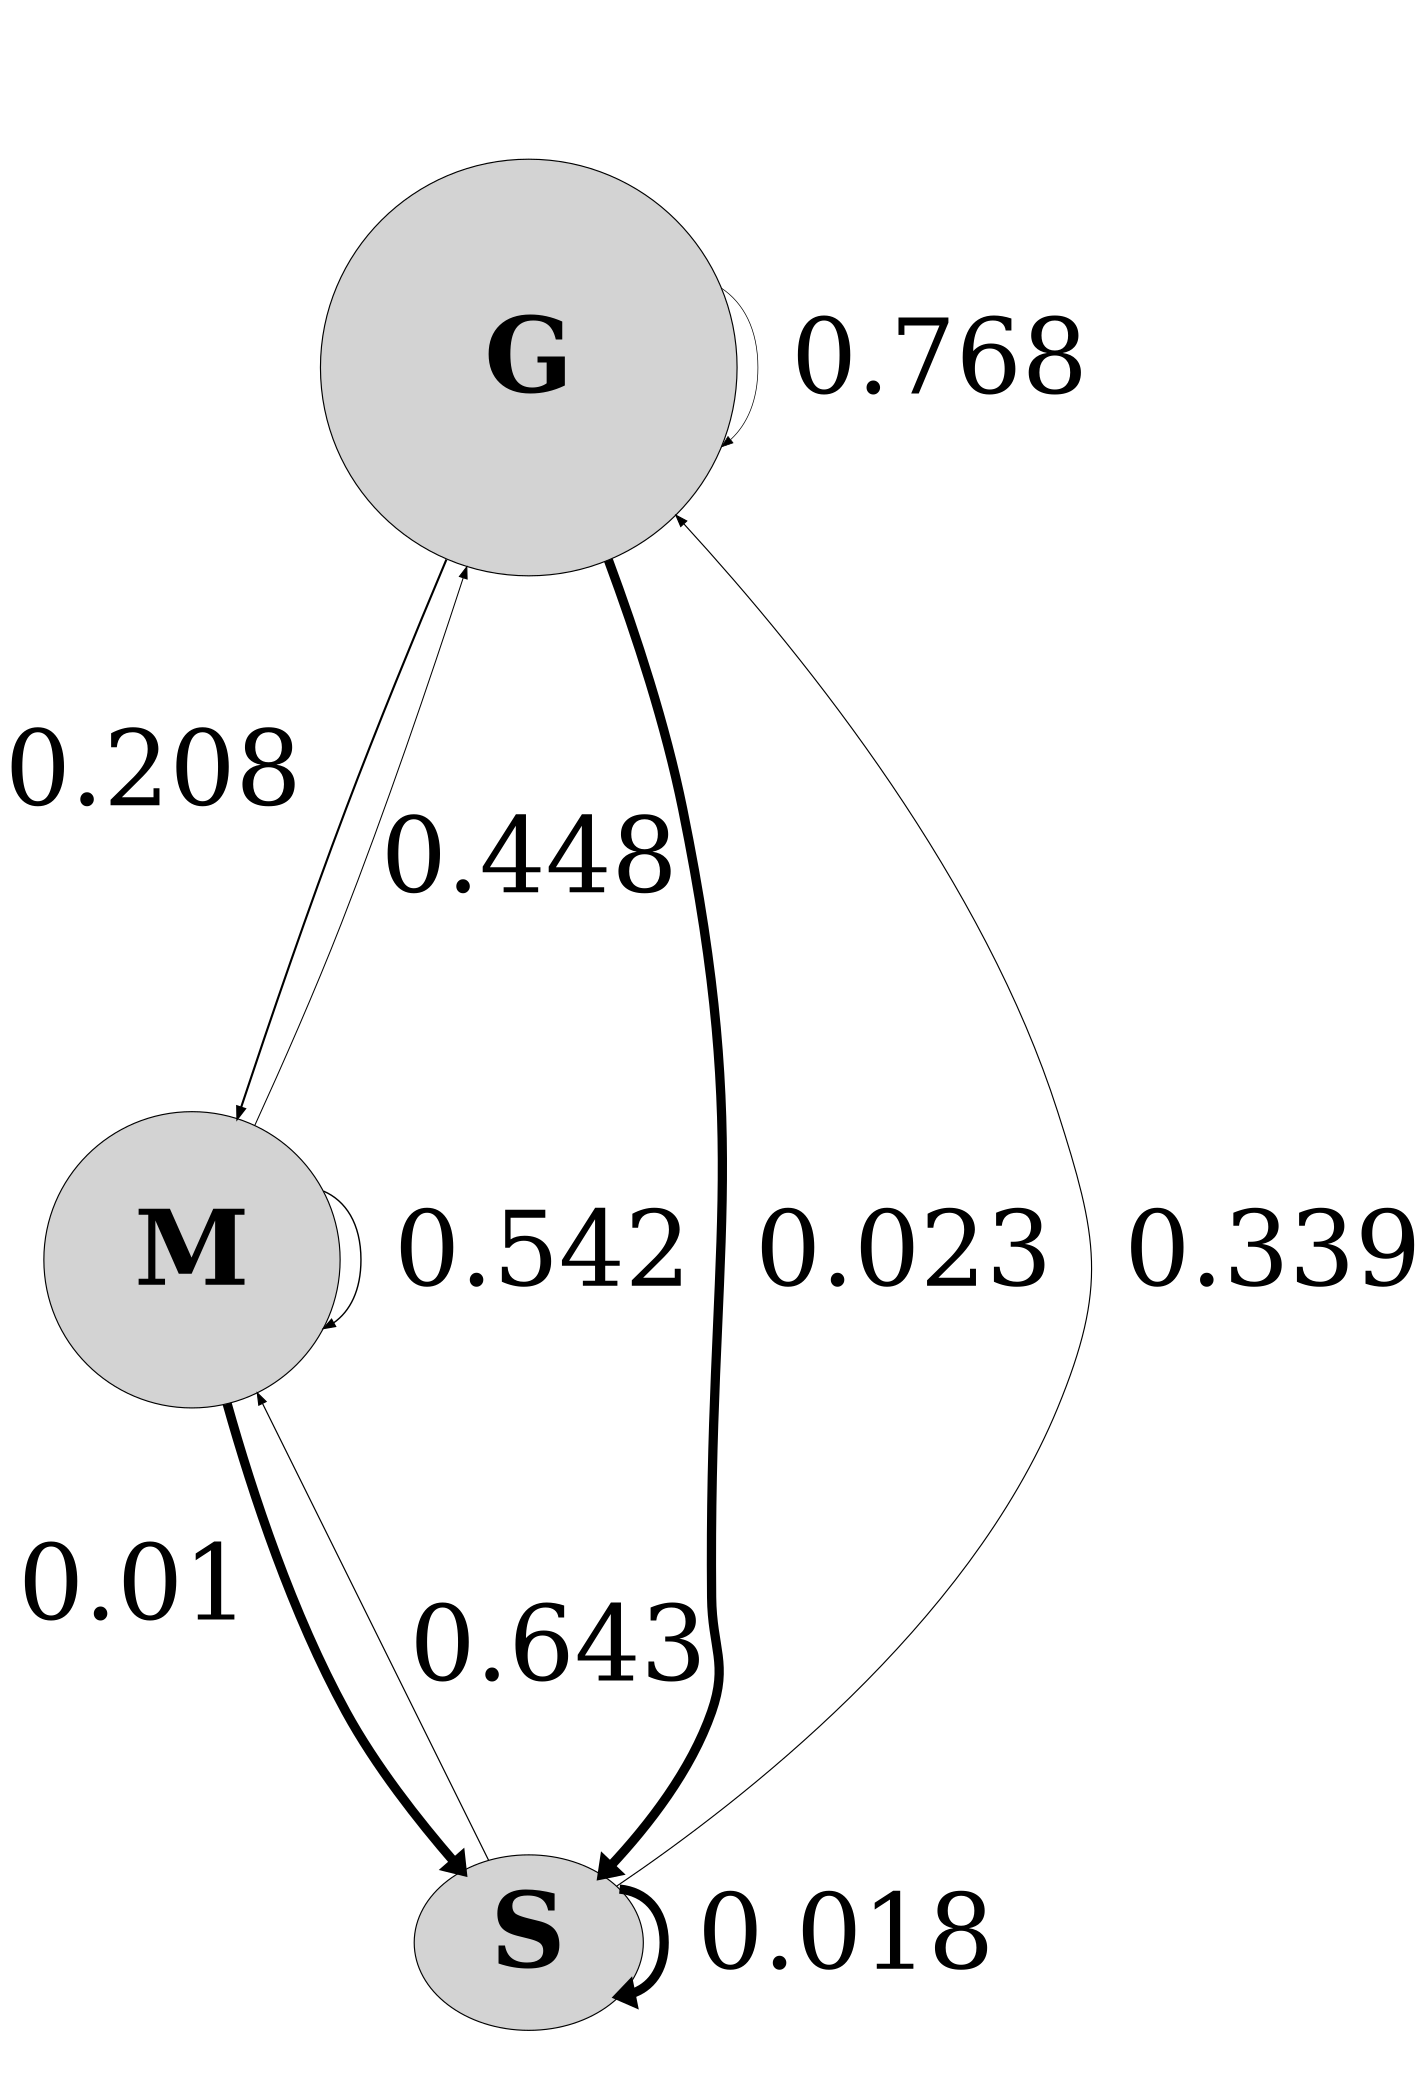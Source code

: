 digraph {
G -> G [label=" 0.768", fontsize="90", penwidth="0.6104"];
G -> M[xlabel="0.208 ", fontsize="90", penwidth="1.8288000000000002"];
G -> S [label=" 0.023", fontsize="90", penwidth="8"];
G [width="5", height="5", fontsize="90", style="filled", fillcolor="lightgrey", label=< <B>G</B> >];
M -> G [label="0.448", fontsize="90", penwidth="0.8952"];
M -> M [label=" 0.542", fontsize="90", penwidth="1.2292"];
M -> S [xlabel="0.01  ", fontsize="90", penwidth="8"];
M [width="3.549", height="3.549", fontsize="90", style="filled", fillcolor="lightgrey", label=< <B>M</B> >];
S -> G [label=" 0.339", fontsize="90", penwidth="0.9932000000000001"];
S -> M [label="0.643", fontsize="90", penwidth="1.0392"];
S -> S [label=" 0.018", fontsize="90", penwidth="8"];
S [width="1.2725", height="1.2725", fontsize="90", style="filled", fillcolor="lightgrey", label=< <B>S</B> >];
size="14,14"
ratio="2"}